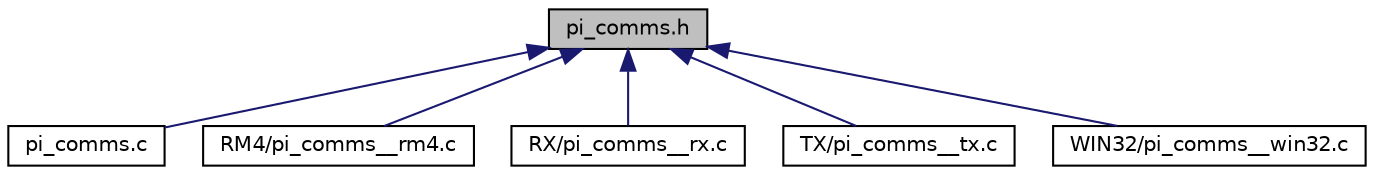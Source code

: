 digraph "pi_comms.h"
{
  edge [fontname="Helvetica",fontsize="10",labelfontname="Helvetica",labelfontsize="10"];
  node [fontname="Helvetica",fontsize="10",shape=record];
  Node1 [label="pi_comms.h",height=0.2,width=0.4,color="black", fillcolor="grey75", style="filled", fontcolor="black"];
  Node1 -> Node2 [dir="back",color="midnightblue",fontsize="10",style="solid",fontname="Helvetica"];
  Node2 [label="pi_comms.c",height=0.2,width=0.4,color="black", fillcolor="white", style="filled",URL="$pi__comms_8c.html",tooltip="Main Pi Communictions module file. "];
  Node1 -> Node3 [dir="back",color="midnightblue",fontsize="10",style="solid",fontname="Helvetica"];
  Node3 [label="RM4/pi_comms__rm4.c",height=0.2,width=0.4,color="black", fillcolor="white", style="filled",URL="$pi__comms____rm4_8c.html",tooltip="RM4 portion of the Pi Comms module. "];
  Node1 -> Node4 [dir="back",color="midnightblue",fontsize="10",style="solid",fontname="Helvetica"];
  Node4 [label="RX/pi_comms__rx.c",height=0.2,width=0.4,color="black", fillcolor="white", style="filled",URL="$pi__comms____rx_8c.html",tooltip="Architecture neutral Rx code from Pi to Host. "];
  Node1 -> Node5 [dir="back",color="midnightblue",fontsize="10",style="solid",fontname="Helvetica"];
  Node5 [label="TX/pi_comms__tx.c",height=0.2,width=0.4,color="black", fillcolor="white", style="filled",URL="$pi__comms____tx_8c.html",tooltip="Architecture neutral transmit code from host to Pi. "];
  Node1 -> Node6 [dir="back",color="midnightblue",fontsize="10",style="solid",fontname="Helvetica"];
  Node6 [label="WIN32/pi_comms__win32.c",height=0.2,width=0.4,color="black", fillcolor="white", style="filled",URL="$pi__comms____win32_8c.html",tooltip="WIN32 emulation functions for the Pi Comms module. "];
}
